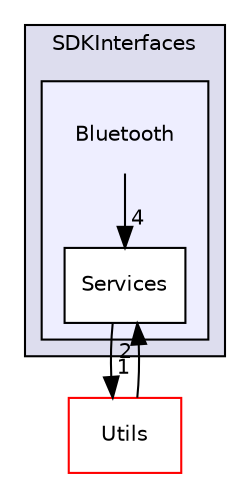 digraph "/avs-cpp-sdk-tools/cm/autoCM_publicRepo/avs-device-sdk/AVSCommon/SDKInterfaces/include/AVSCommon/SDKInterfaces/Bluetooth" {
  compound=true
  node [ fontsize="10", fontname="Helvetica"];
  edge [ labelfontsize="10", labelfontname="Helvetica"];
  subgraph clusterdir_304e5c5f242f015339c8e1473ae913b8 {
    graph [ bgcolor="#ddddee", pencolor="black", label="SDKInterfaces" fontname="Helvetica", fontsize="10", URL="dir_304e5c5f242f015339c8e1473ae913b8.html"]
  subgraph clusterdir_462e612fa0184ceceefcdcbebe6a7811 {
    graph [ bgcolor="#eeeeff", pencolor="black", label="" URL="dir_462e612fa0184ceceefcdcbebe6a7811.html"];
    dir_462e612fa0184ceceefcdcbebe6a7811 [shape=plaintext label="Bluetooth"];
    dir_1a5db821e7d59772f866ab25155da9b7 [shape=box label="Services" color="black" fillcolor="white" style="filled" URL="dir_1a5db821e7d59772f866ab25155da9b7.html"];
  }
  }
  dir_49dd3d9ac5586189aa170bac46425b9c [shape=box label="Utils" fillcolor="white" style="filled" color="red" URL="dir_49dd3d9ac5586189aa170bac46425b9c.html"];
  dir_1a5db821e7d59772f866ab25155da9b7->dir_49dd3d9ac5586189aa170bac46425b9c [headlabel="1", labeldistance=1.5 headhref="dir_000069_000071.html"];
  dir_462e612fa0184ceceefcdcbebe6a7811->dir_1a5db821e7d59772f866ab25155da9b7 [headlabel="4", labeldistance=1.5 headhref="dir_000068_000069.html"];
  dir_49dd3d9ac5586189aa170bac46425b9c->dir_1a5db821e7d59772f866ab25155da9b7 [headlabel="2", labeldistance=1.5 headhref="dir_000071_000069.html"];
}
